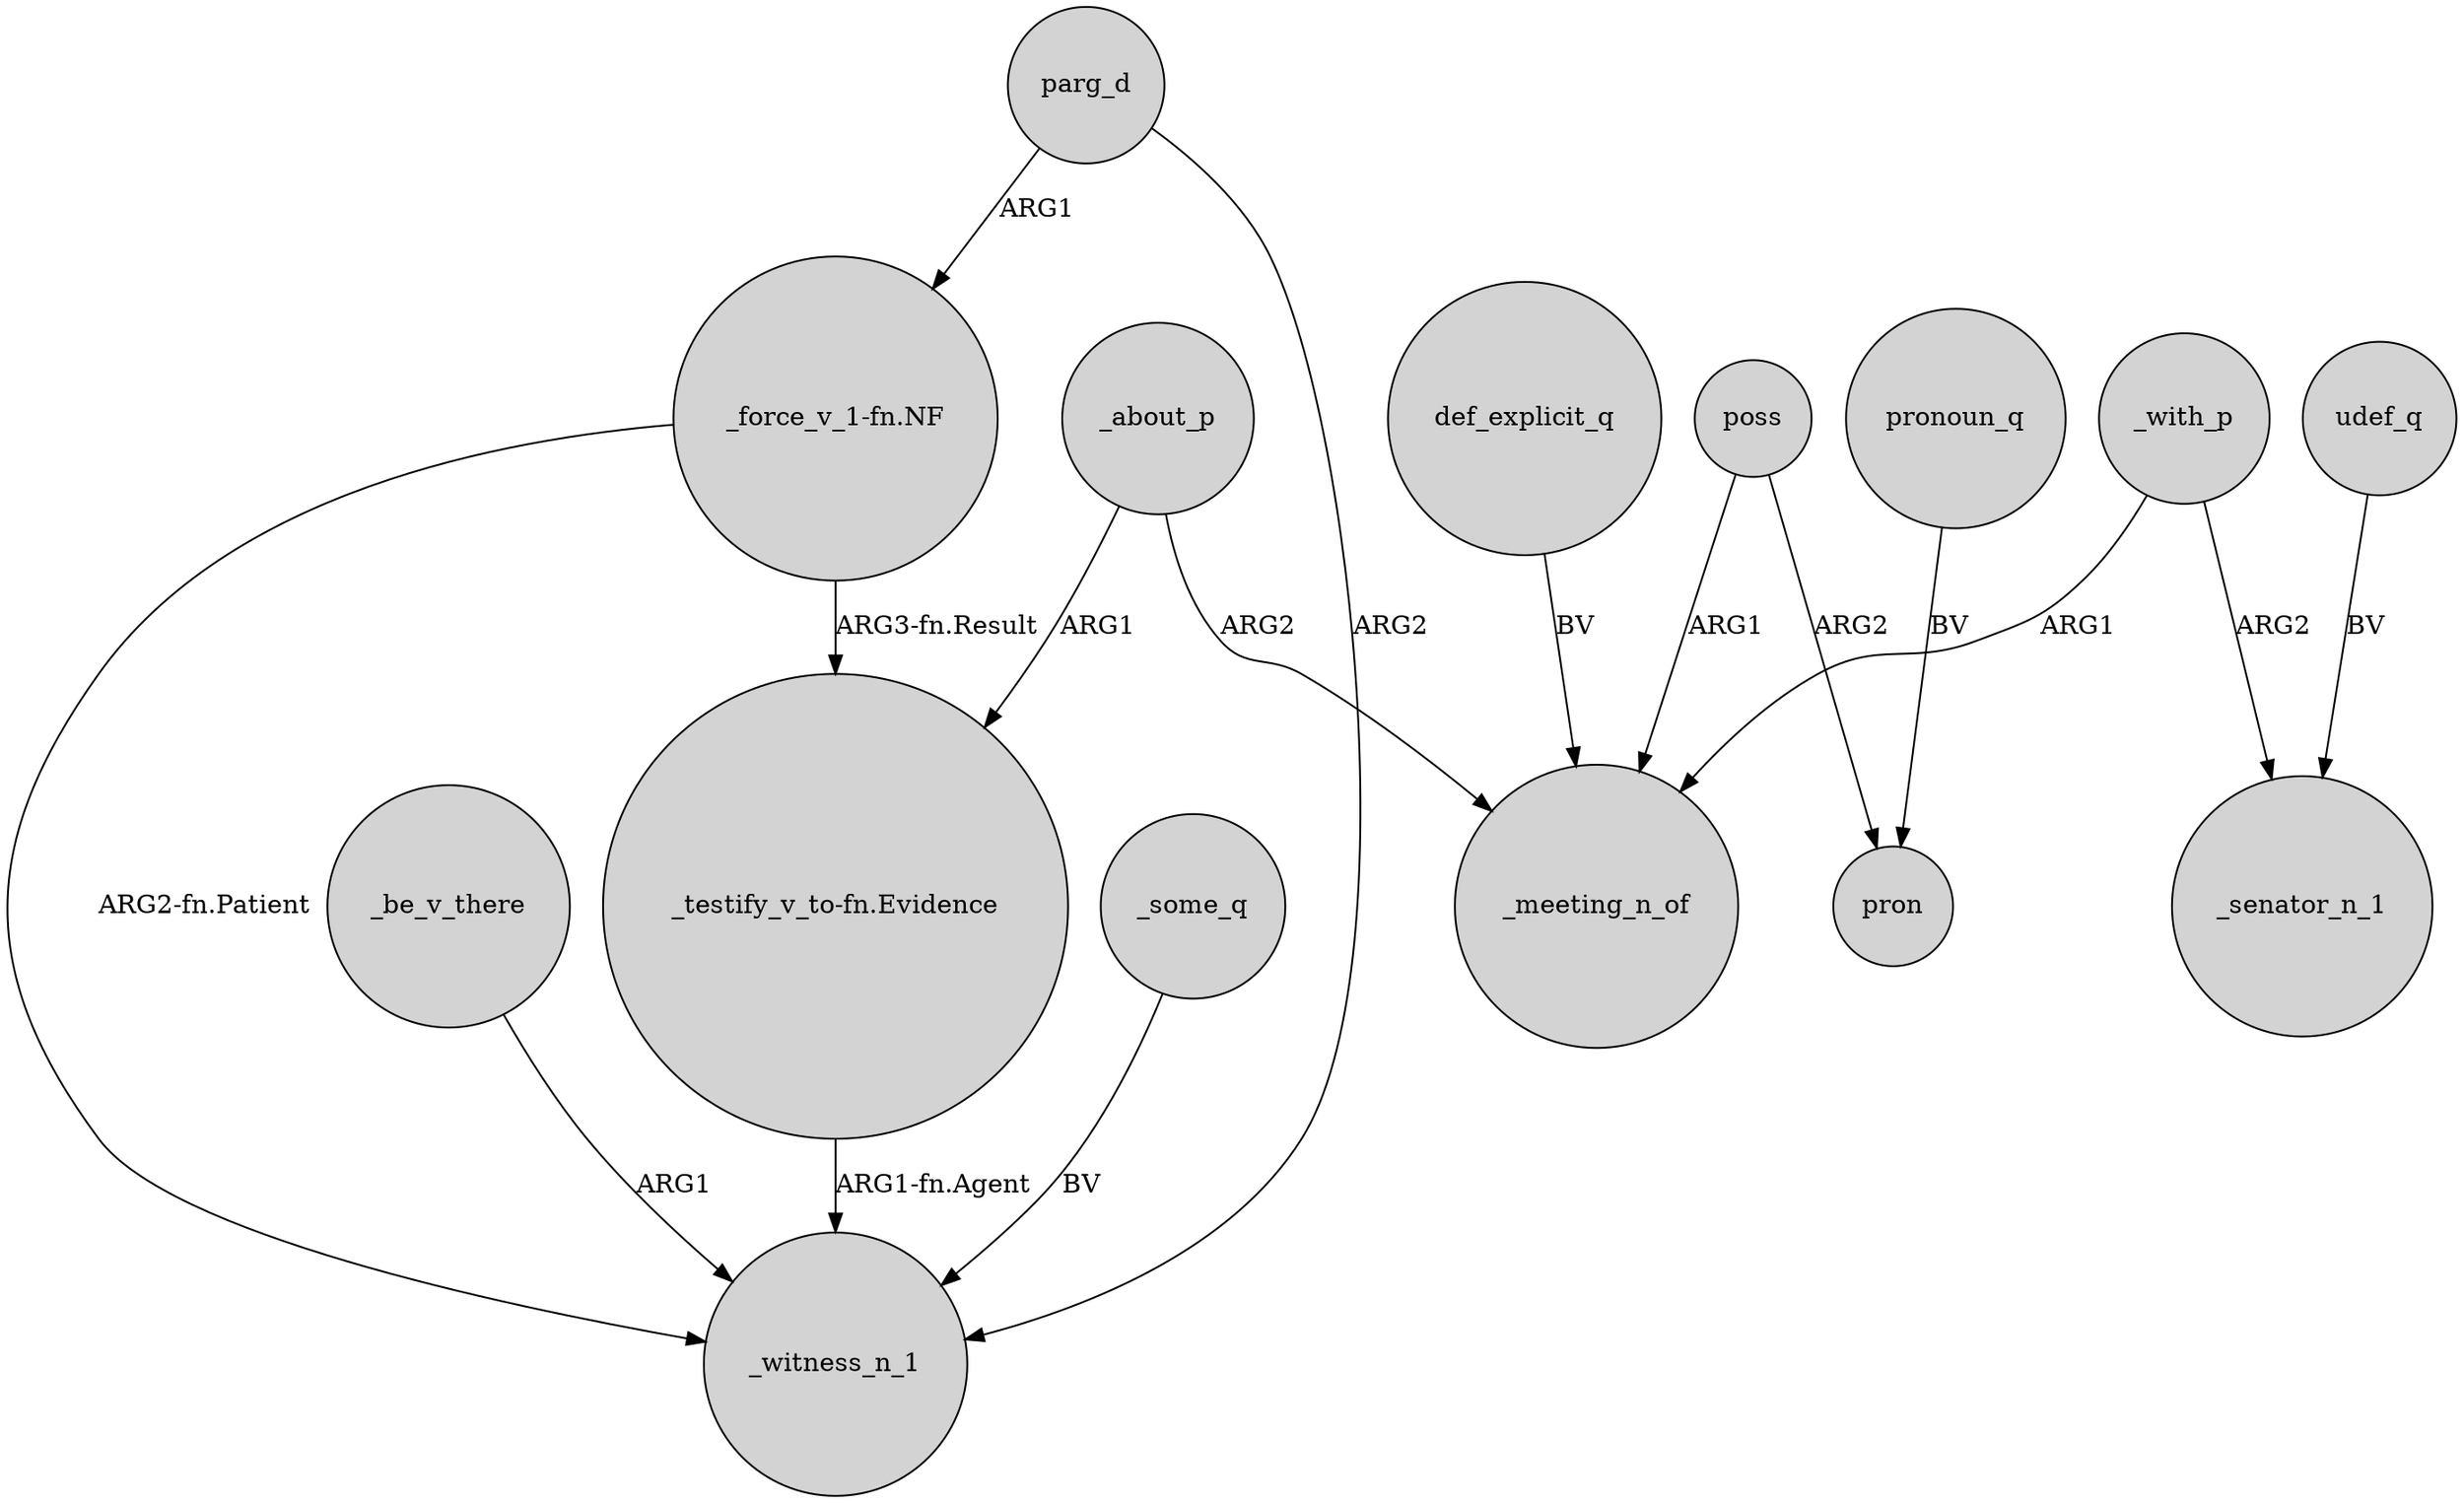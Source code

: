 digraph {
	node [shape=circle style=filled]
	_about_p -> "_testify_v_to-fn.Evidence" [label=ARG1]
	_about_p -> _meeting_n_of [label=ARG2]
	udef_q -> _senator_n_1 [label=BV]
	poss -> _meeting_n_of [label=ARG1]
	_with_p -> _senator_n_1 [label=ARG2]
	_be_v_there -> _witness_n_1 [label=ARG1]
	poss -> pron [label=ARG2]
	"_testify_v_to-fn.Evidence" -> _witness_n_1 [label="ARG1-fn.Agent"]
	parg_d -> _witness_n_1 [label=ARG2]
	def_explicit_q -> _meeting_n_of [label=BV]
	_some_q -> _witness_n_1 [label=BV]
	parg_d -> "_force_v_1-fn.NF" [label=ARG1]
	_with_p -> _meeting_n_of [label=ARG1]
	"_force_v_1-fn.NF" -> _witness_n_1 [label="ARG2-fn.Patient"]
	"_force_v_1-fn.NF" -> "_testify_v_to-fn.Evidence" [label="ARG3-fn.Result"]
	pronoun_q -> pron [label=BV]
}
